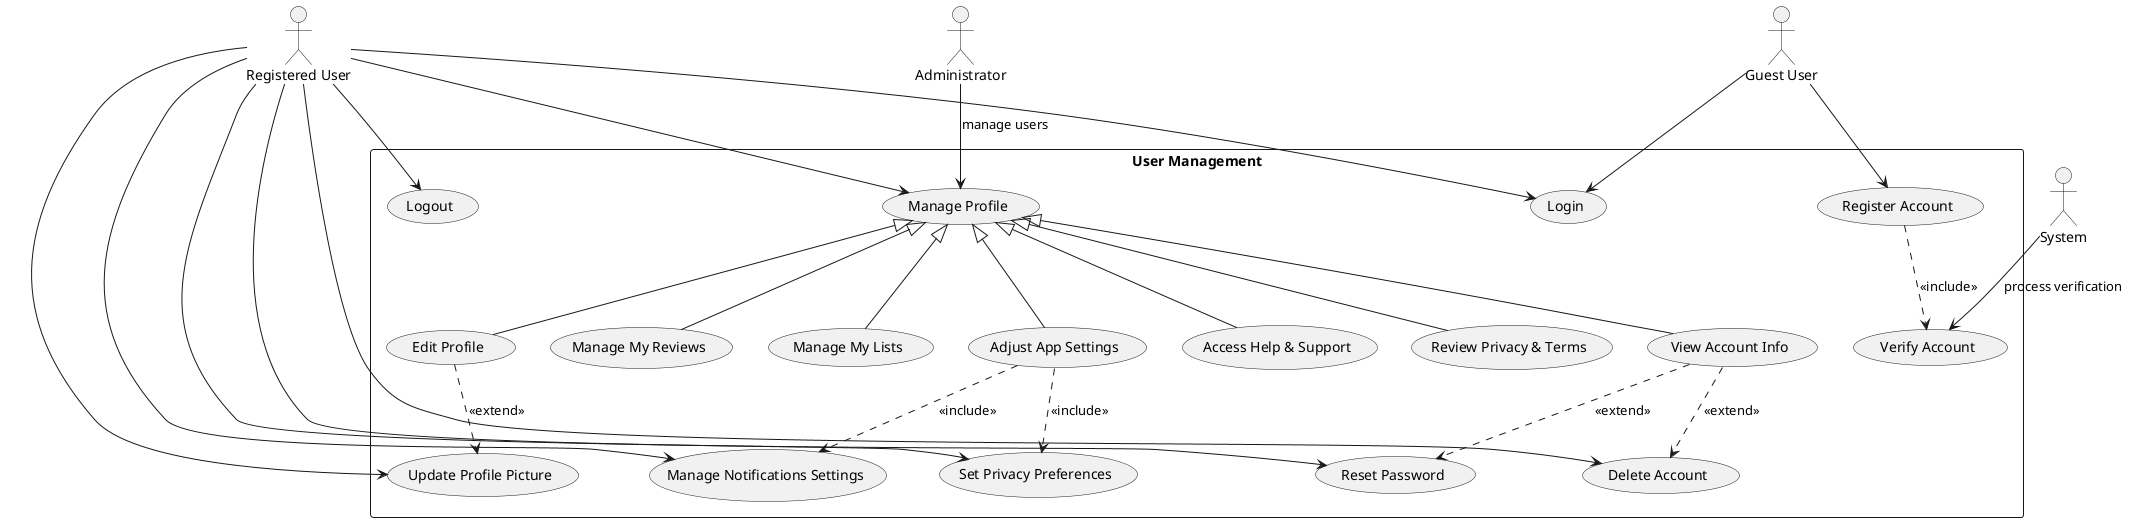 @startuml CineVibe-User-Account


' Define actors
actor "Registered User" as RegUser
actor "Guest User" as Guest
actor "Administrator" as Admin
actor "System" as System

' Main use case
rectangle "User Management" {
  usecase "Register Account" as UC_Register
  usecase "Login" as UC_Login
  usecase "Logout" as UC_Logout
  usecase "Manage Profile" as UC_ManageProfile
  
  ' Profile management sub-usecases
  usecase "View Account Info" as UC_AccountInfo
  usecase "Edit Profile" as UC_EditProfile
  usecase "Manage My Reviews" as UC_MyReviews
  usecase "Manage My Lists" as UC_MyLists
  usecase "Adjust App Settings" as UC_AppSettings
  usecase "Access Help & Support" as UC_HelpSupport
  usecase "Review Privacy & Terms" as UC_PrivacyTerms
  
  ' Additional actions
  usecase "Reset Password" as UC_ResetPassword
  usecase "Update Profile Picture" as UC_UpdateProfilePic
  usecase "Manage Notifications Settings" as UC_ManageNotifications
  usecase "Set Privacy Preferences" as UC_PrivacyPreferences
  usecase "Delete Account" as UC_DeleteAccount
  usecase "Verify Account" as UC_VerifyAccount
  
  ' Relationships
  UC_ManageProfile <|-- UC_AccountInfo
  UC_ManageProfile <|-- UC_EditProfile
  UC_ManageProfile <|-- UC_MyReviews
  UC_ManageProfile <|-- UC_MyLists
  UC_ManageProfile <|-- UC_AppSettings
  UC_ManageProfile <|-- UC_HelpSupport
  UC_ManageProfile <|-- UC_PrivacyTerms
  
  ' Include/extend relationships
  UC_Register ..> UC_VerifyAccount : <<include>>
  UC_EditProfile ..> UC_UpdateProfilePic : <<extend>>
  UC_AppSettings ..> UC_ManageNotifications : <<include>>
  UC_AppSettings ..> UC_PrivacyPreferences : <<include>>
  UC_AccountInfo ..> UC_DeleteAccount : <<extend>>
  UC_AccountInfo ..> UC_ResetPassword : <<extend>>
}

' Actor relationships
Guest --> UC_Register
Guest --> UC_Login

RegUser --> UC_Login
RegUser --> UC_Logout
RegUser --> UC_ManageProfile
RegUser --> UC_ResetPassword
RegUser --> UC_UpdateProfilePic
RegUser --> UC_ManageNotifications
RegUser --> UC_PrivacyPreferences
RegUser --> UC_DeleteAccount

Admin --> UC_ManageProfile : manage users
System --> UC_VerifyAccount : process verification

@enduml
